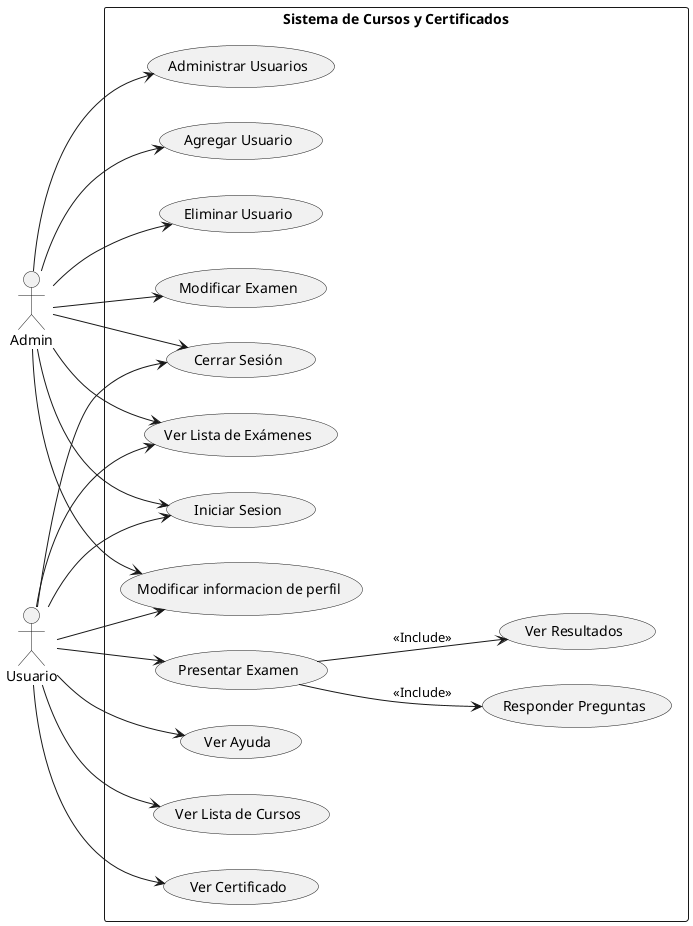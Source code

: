 @startuml
left to right direction

actor Admin as A
actor Usuario as U1

rectangle "Sistema de Cursos y Certificados" {
  
  A --> (Iniciar Sesion)
  A --> (Cerrar Sesión)
  A --> (Administrar Usuarios)
  A --> (Agregar Usuario)
  A --> (Eliminar Usuario)
  A --> (Ver Lista de Exámenes)
  A --> (Modificar Examen)
  A --> (Modificar informacion de perfil)
  U1 --> (Iniciar Sesion)
  U1 --> (Cerrar Sesión)
  U1 --> (Ver Ayuda)
  U1 --> (Ver Lista de Cursos)
  U1 --> (Ver Lista de Exámenes)
  U1 --> (Ver Certificado)
  U1 --> (Presentar Examen) 
  (Presentar Examen)  --> (Responder Preguntas): <<Include>>
  (Presentar Examen) --> (Ver Resultados): <<Include>>
  U1--> (Modificar informacion de perfil)


  

}

@enduml

